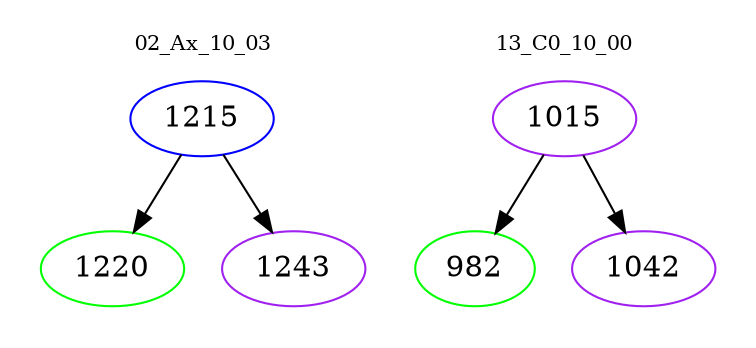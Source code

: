 digraph{
subgraph cluster_0 {
color = white
label = "02_Ax_10_03";
fontsize=10;
T0_1215 [label="1215", color="blue"]
T0_1215 -> T0_1220 [color="black"]
T0_1220 [label="1220", color="green"]
T0_1215 -> T0_1243 [color="black"]
T0_1243 [label="1243", color="purple"]
}
subgraph cluster_1 {
color = white
label = "13_C0_10_00";
fontsize=10;
T1_1015 [label="1015", color="purple"]
T1_1015 -> T1_982 [color="black"]
T1_982 [label="982", color="green"]
T1_1015 -> T1_1042 [color="black"]
T1_1042 [label="1042", color="purple"]
}
}
